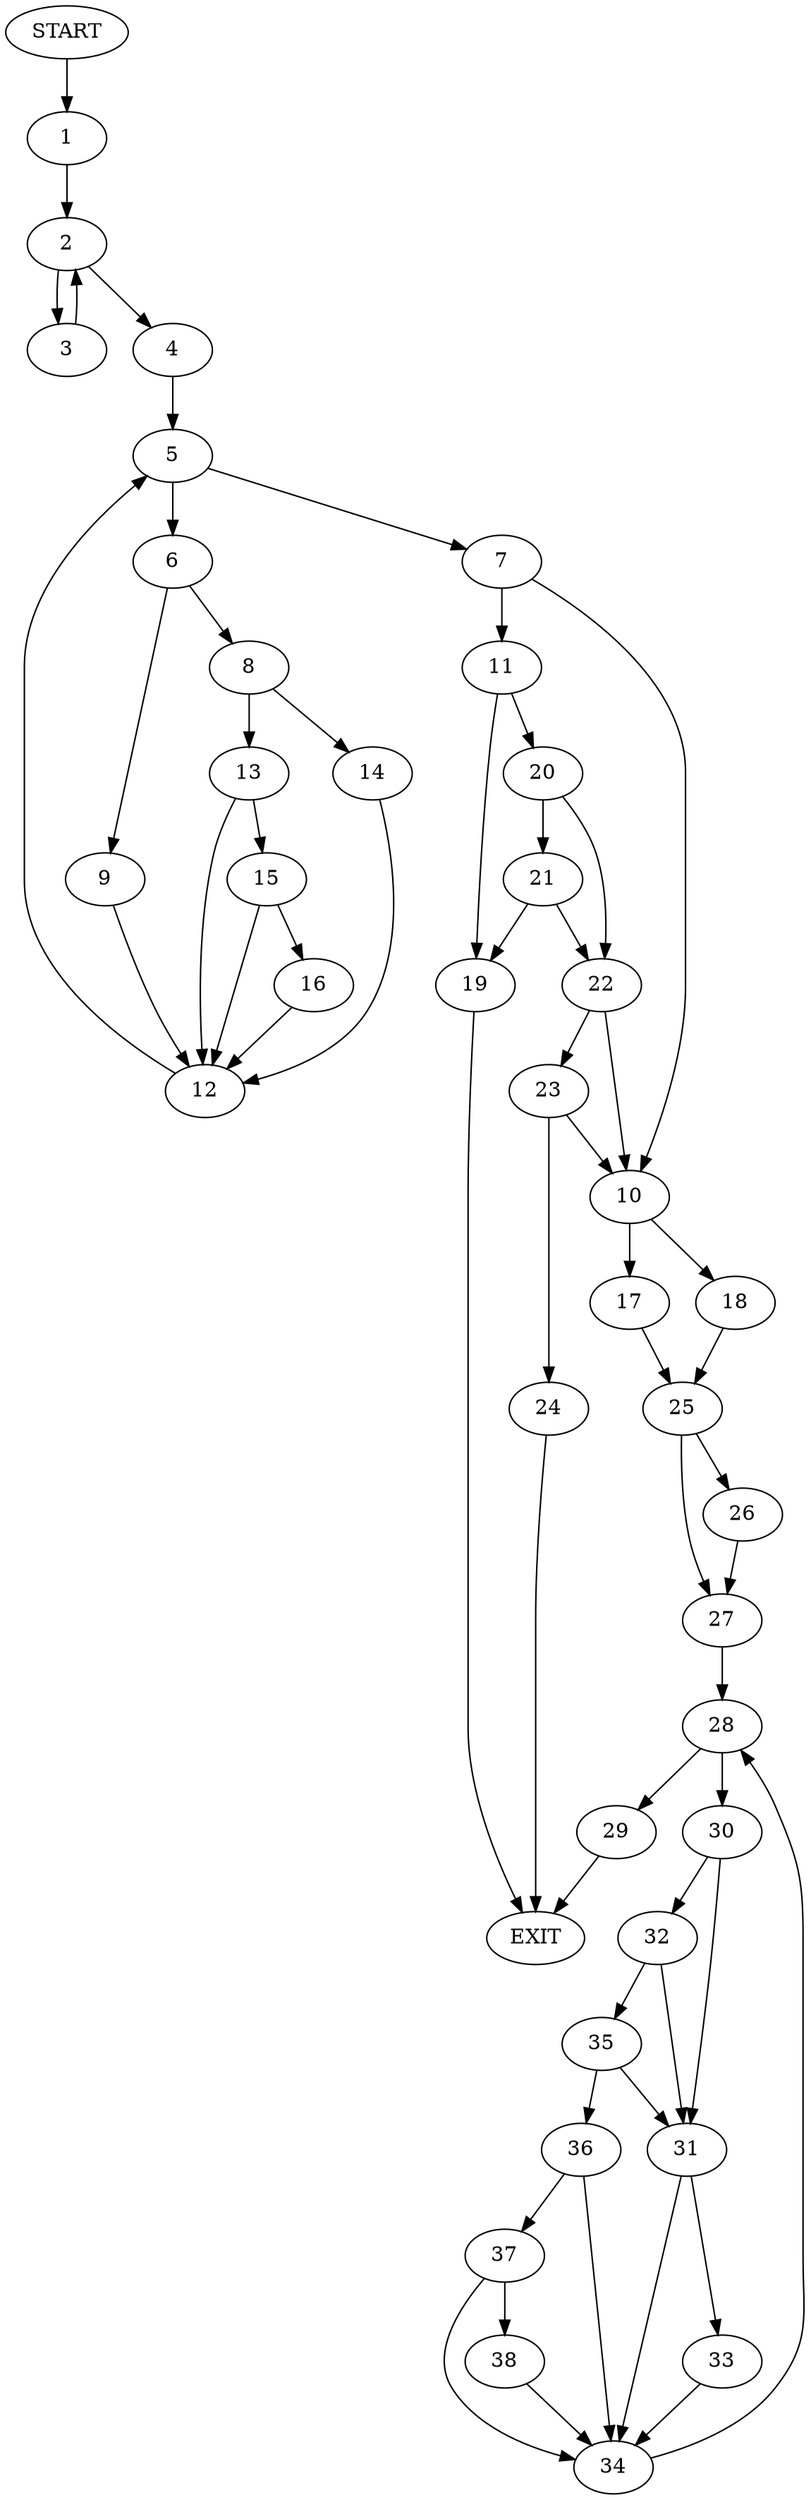 digraph {
0 [label="START"]
39 [label="EXIT"]
0 -> 1
1 -> 2
2 -> 3
2 -> 4
4 -> 5
3 -> 2
5 -> 6
5 -> 7
6 -> 8
6 -> 9
7 -> 10
7 -> 11
9 -> 12
8 -> 13
8 -> 14
13 -> 15
13 -> 12
14 -> 12
12 -> 5
15 -> 12
15 -> 16
16 -> 12
10 -> 17
10 -> 18
11 -> 19
11 -> 20
20 -> 21
20 -> 22
19 -> 39
21 -> 19
21 -> 22
22 -> 23
22 -> 10
23 -> 24
23 -> 10
24 -> 39
17 -> 25
18 -> 25
25 -> 26
25 -> 27
27 -> 28
26 -> 27
28 -> 29
28 -> 30
29 -> 39
30 -> 31
30 -> 32
31 -> 33
31 -> 34
32 -> 35
32 -> 31
35 -> 31
35 -> 36
36 -> 37
36 -> 34
33 -> 34
34 -> 28
37 -> 34
37 -> 38
38 -> 34
}
